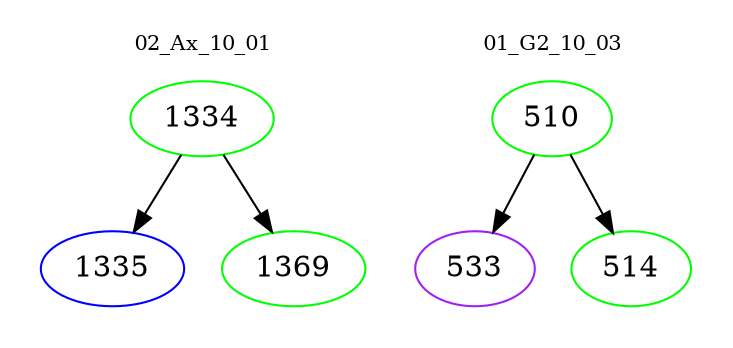 digraph{
subgraph cluster_0 {
color = white
label = "02_Ax_10_01";
fontsize=10;
T0_1334 [label="1334", color="green"]
T0_1334 -> T0_1335 [color="black"]
T0_1335 [label="1335", color="blue"]
T0_1334 -> T0_1369 [color="black"]
T0_1369 [label="1369", color="green"]
}
subgraph cluster_1 {
color = white
label = "01_G2_10_03";
fontsize=10;
T1_510 [label="510", color="green"]
T1_510 -> T1_533 [color="black"]
T1_533 [label="533", color="purple"]
T1_510 -> T1_514 [color="black"]
T1_514 [label="514", color="green"]
}
}
